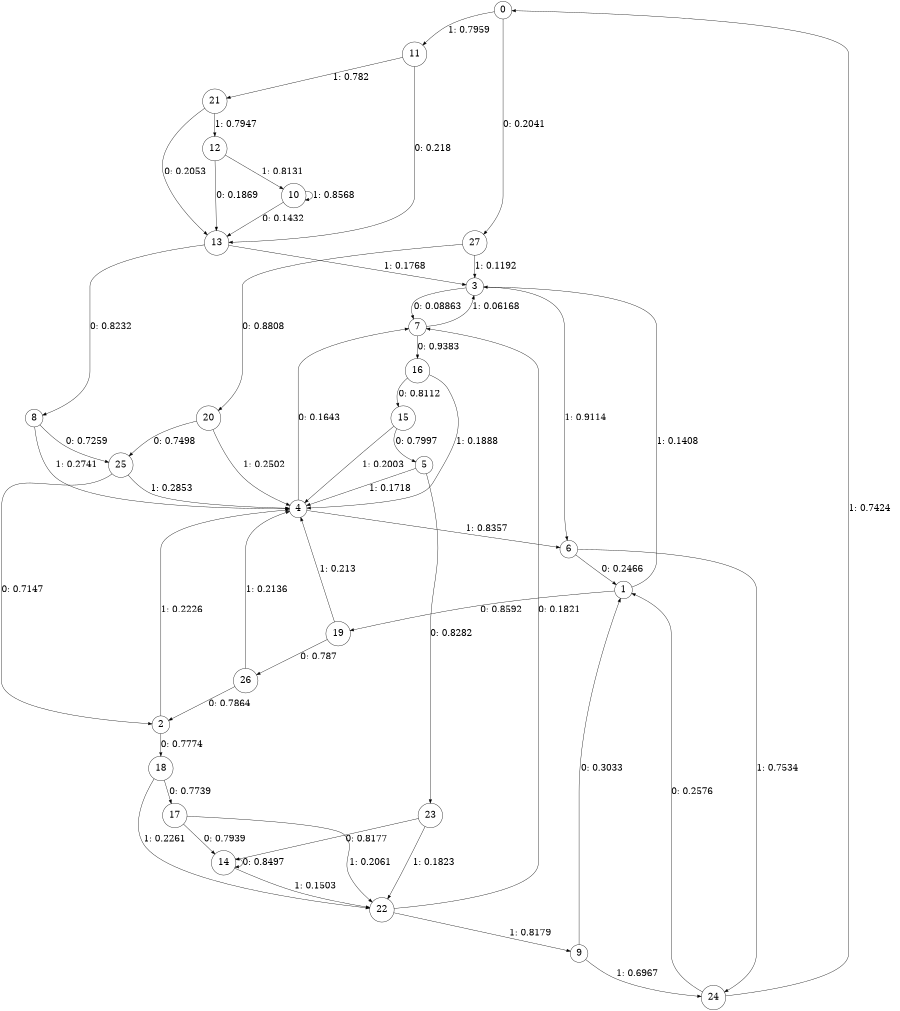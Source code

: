 digraph "ch10faceL9" {
size = "6,8.5";
ratio = "fill";
node [shape = circle];
node [fontsize = 24];
edge [fontsize = 24];
0 -> 27 [label = "0: 0.2041   "];
0 -> 11 [label = "1: 0.7959   "];
1 -> 19 [label = "0: 0.8592   "];
1 -> 3 [label = "1: 0.1408   "];
2 -> 18 [label = "0: 0.7774   "];
2 -> 4 [label = "1: 0.2226   "];
3 -> 7 [label = "0: 0.08863  "];
3 -> 6 [label = "1: 0.9114   "];
4 -> 7 [label = "0: 0.1643   "];
4 -> 6 [label = "1: 0.8357   "];
5 -> 23 [label = "0: 0.8282   "];
5 -> 4 [label = "1: 0.1718   "];
6 -> 1 [label = "0: 0.2466   "];
6 -> 24 [label = "1: 0.7534   "];
7 -> 16 [label = "0: 0.9383   "];
7 -> 3 [label = "1: 0.06168  "];
8 -> 25 [label = "0: 0.7259   "];
8 -> 4 [label = "1: 0.2741   "];
9 -> 1 [label = "0: 0.3033   "];
9 -> 24 [label = "1: 0.6967   "];
10 -> 13 [label = "0: 0.1432   "];
10 -> 10 [label = "1: 0.8568   "];
11 -> 13 [label = "0: 0.218    "];
11 -> 21 [label = "1: 0.782    "];
12 -> 13 [label = "0: 0.1869   "];
12 -> 10 [label = "1: 0.8131   "];
13 -> 8 [label = "0: 0.8232   "];
13 -> 3 [label = "1: 0.1768   "];
14 -> 14 [label = "0: 0.8497   "];
14 -> 22 [label = "1: 0.1503   "];
15 -> 5 [label = "0: 0.7997   "];
15 -> 4 [label = "1: 0.2003   "];
16 -> 15 [label = "0: 0.8112   "];
16 -> 4 [label = "1: 0.1888   "];
17 -> 14 [label = "0: 0.7939   "];
17 -> 22 [label = "1: 0.2061   "];
18 -> 17 [label = "0: 0.7739   "];
18 -> 22 [label = "1: 0.2261   "];
19 -> 26 [label = "0: 0.787    "];
19 -> 4 [label = "1: 0.213    "];
20 -> 25 [label = "0: 0.7498   "];
20 -> 4 [label = "1: 0.2502   "];
21 -> 13 [label = "0: 0.2053   "];
21 -> 12 [label = "1: 0.7947   "];
22 -> 7 [label = "0: 0.1821   "];
22 -> 9 [label = "1: 0.8179   "];
23 -> 14 [label = "0: 0.8177   "];
23 -> 22 [label = "1: 0.1823   "];
24 -> 1 [label = "0: 0.2576   "];
24 -> 0 [label = "1: 0.7424   "];
25 -> 2 [label = "0: 0.7147   "];
25 -> 4 [label = "1: 0.2853   "];
26 -> 2 [label = "0: 0.7864   "];
26 -> 4 [label = "1: 0.2136   "];
27 -> 20 [label = "0: 0.8808   "];
27 -> 3 [label = "1: 0.1192   "];
}